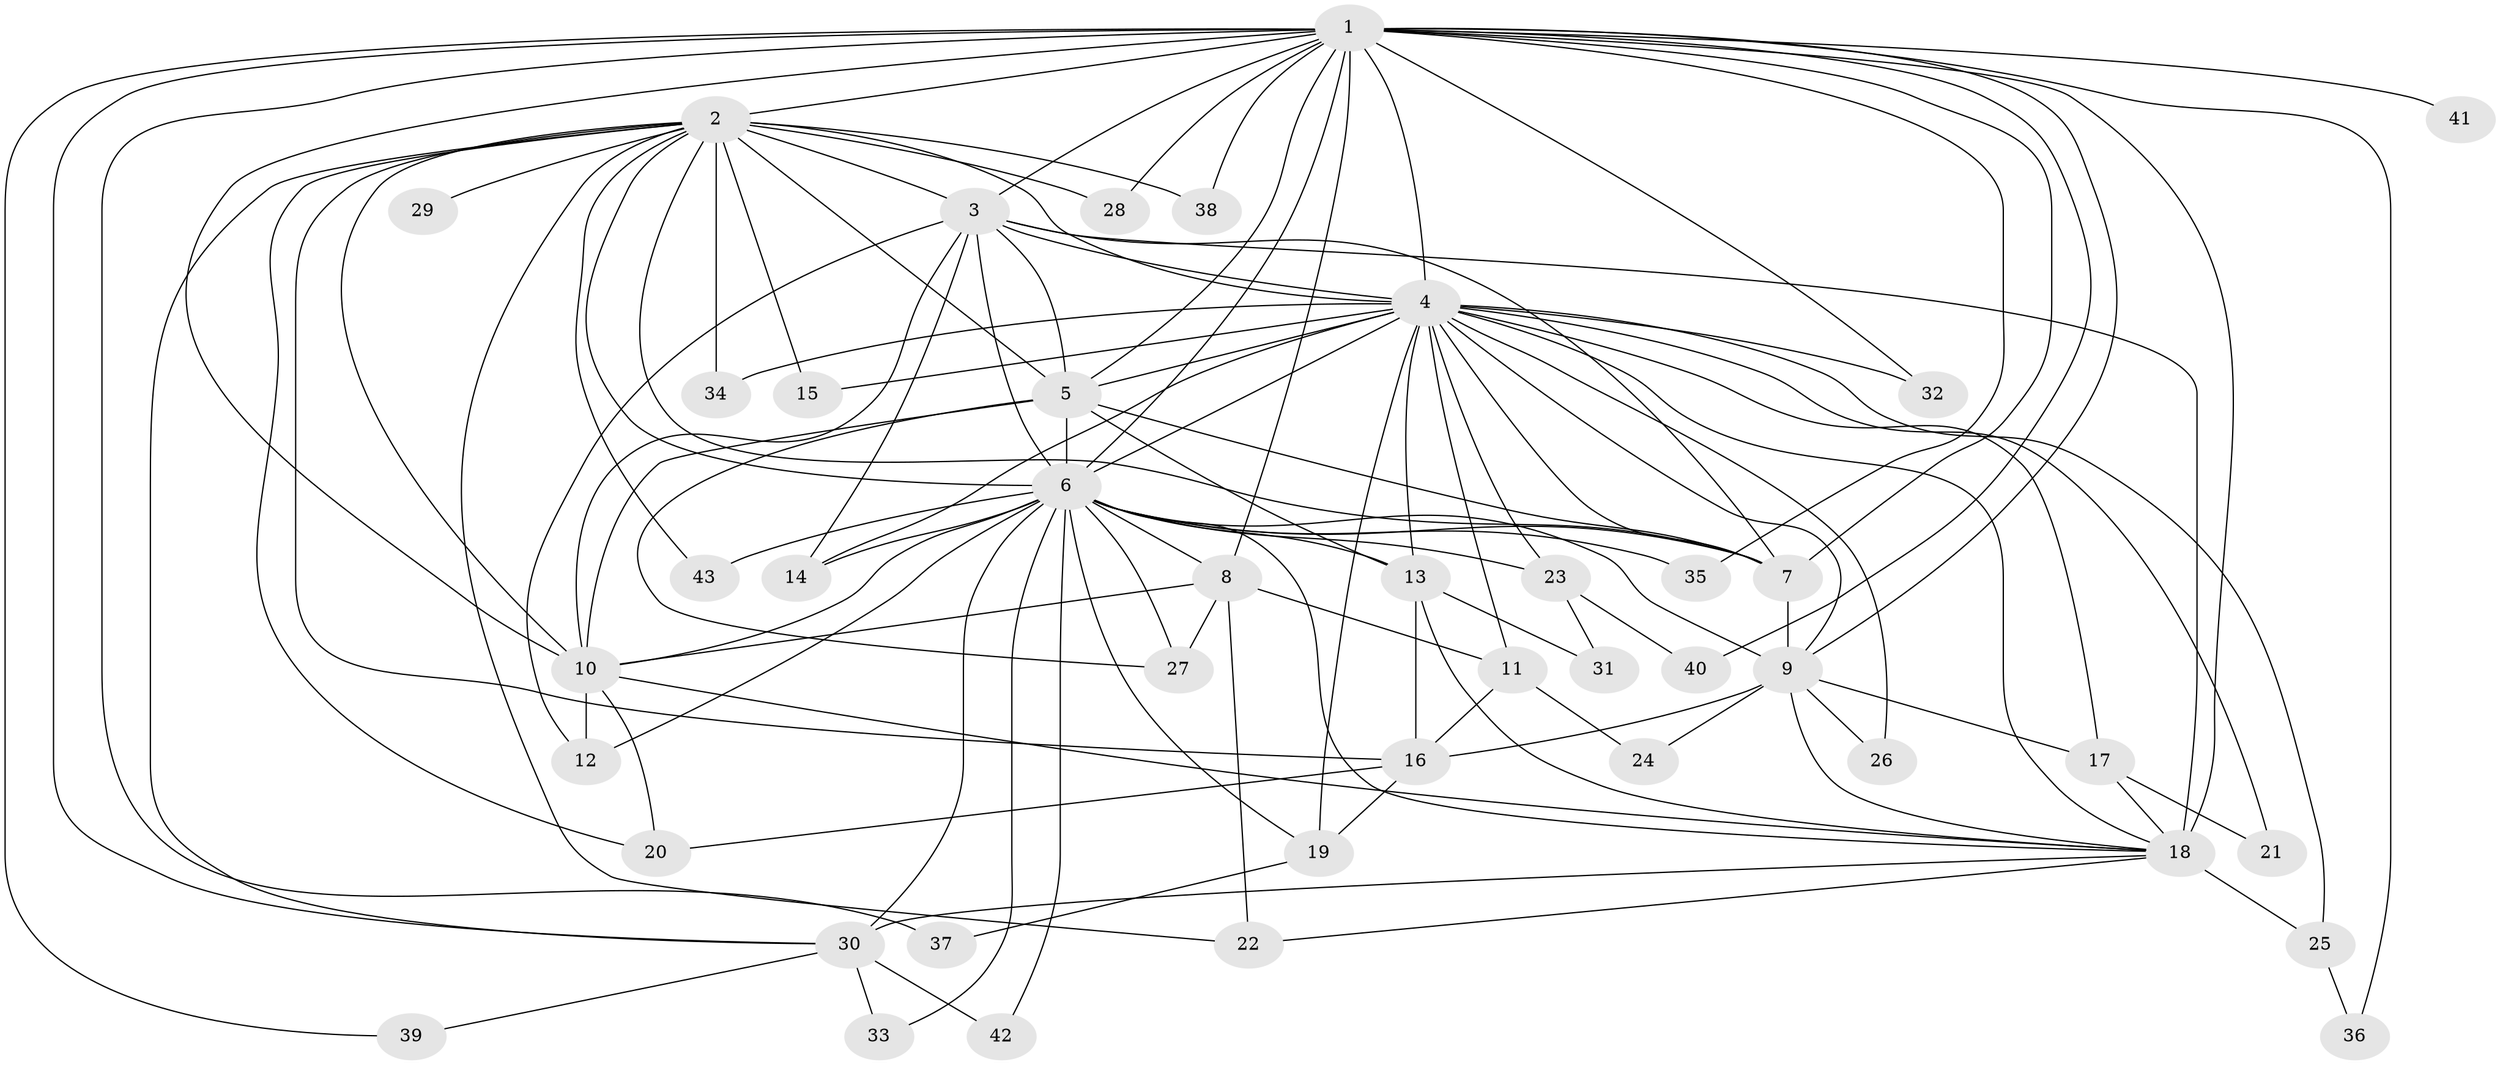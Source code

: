// original degree distribution, {27: 0.011764705882352941, 22: 0.023529411764705882, 17: 0.011764705882352941, 20: 0.03529411764705882, 18: 0.011764705882352941, 16: 0.023529411764705882, 8: 0.011764705882352941, 4: 0.08235294117647059, 3: 0.17647058823529413, 2: 0.5882352941176471, 5: 0.011764705882352941, 6: 0.011764705882352941}
// Generated by graph-tools (version 1.1) at 2025/34/03/09/25 02:34:46]
// undirected, 43 vertices, 114 edges
graph export_dot {
graph [start="1"]
  node [color=gray90,style=filled];
  1;
  2;
  3;
  4;
  5;
  6;
  7;
  8;
  9;
  10;
  11;
  12;
  13;
  14;
  15;
  16;
  17;
  18;
  19;
  20;
  21;
  22;
  23;
  24;
  25;
  26;
  27;
  28;
  29;
  30;
  31;
  32;
  33;
  34;
  35;
  36;
  37;
  38;
  39;
  40;
  41;
  42;
  43;
  1 -- 2 [weight=1.0];
  1 -- 3 [weight=1.0];
  1 -- 4 [weight=2.0];
  1 -- 5 [weight=3.0];
  1 -- 6 [weight=2.0];
  1 -- 7 [weight=1.0];
  1 -- 8 [weight=1.0];
  1 -- 9 [weight=2.0];
  1 -- 10 [weight=1.0];
  1 -- 18 [weight=2.0];
  1 -- 28 [weight=1.0];
  1 -- 30 [weight=1.0];
  1 -- 32 [weight=1.0];
  1 -- 35 [weight=1.0];
  1 -- 36 [weight=1.0];
  1 -- 37 [weight=1.0];
  1 -- 38 [weight=1.0];
  1 -- 39 [weight=1.0];
  1 -- 40 [weight=1.0];
  1 -- 41 [weight=1.0];
  2 -- 3 [weight=1.0];
  2 -- 4 [weight=2.0];
  2 -- 5 [weight=3.0];
  2 -- 6 [weight=2.0];
  2 -- 7 [weight=1.0];
  2 -- 10 [weight=1.0];
  2 -- 15 [weight=1.0];
  2 -- 16 [weight=1.0];
  2 -- 20 [weight=1.0];
  2 -- 22 [weight=1.0];
  2 -- 28 [weight=1.0];
  2 -- 29 [weight=1.0];
  2 -- 30 [weight=1.0];
  2 -- 34 [weight=1.0];
  2 -- 38 [weight=1.0];
  2 -- 43 [weight=1.0];
  3 -- 4 [weight=2.0];
  3 -- 5 [weight=3.0];
  3 -- 6 [weight=2.0];
  3 -- 7 [weight=1.0];
  3 -- 10 [weight=1.0];
  3 -- 12 [weight=1.0];
  3 -- 14 [weight=1.0];
  3 -- 18 [weight=9.0];
  4 -- 5 [weight=4.0];
  4 -- 6 [weight=4.0];
  4 -- 7 [weight=2.0];
  4 -- 9 [weight=2.0];
  4 -- 11 [weight=1.0];
  4 -- 13 [weight=3.0];
  4 -- 14 [weight=1.0];
  4 -- 15 [weight=1.0];
  4 -- 17 [weight=1.0];
  4 -- 18 [weight=1.0];
  4 -- 19 [weight=1.0];
  4 -- 21 [weight=1.0];
  4 -- 23 [weight=1.0];
  4 -- 25 [weight=1.0];
  4 -- 26 [weight=1.0];
  4 -- 32 [weight=1.0];
  4 -- 34 [weight=1.0];
  5 -- 6 [weight=4.0];
  5 -- 7 [weight=3.0];
  5 -- 10 [weight=7.0];
  5 -- 13 [weight=4.0];
  5 -- 27 [weight=1.0];
  6 -- 7 [weight=2.0];
  6 -- 8 [weight=3.0];
  6 -- 9 [weight=1.0];
  6 -- 10 [weight=1.0];
  6 -- 12 [weight=2.0];
  6 -- 13 [weight=1.0];
  6 -- 14 [weight=1.0];
  6 -- 18 [weight=1.0];
  6 -- 19 [weight=1.0];
  6 -- 23 [weight=1.0];
  6 -- 27 [weight=1.0];
  6 -- 30 [weight=1.0];
  6 -- 33 [weight=1.0];
  6 -- 35 [weight=1.0];
  6 -- 42 [weight=1.0];
  6 -- 43 [weight=1.0];
  7 -- 9 [weight=6.0];
  8 -- 10 [weight=2.0];
  8 -- 11 [weight=1.0];
  8 -- 22 [weight=1.0];
  8 -- 27 [weight=1.0];
  9 -- 16 [weight=1.0];
  9 -- 17 [weight=1.0];
  9 -- 18 [weight=1.0];
  9 -- 24 [weight=1.0];
  9 -- 26 [weight=1.0];
  10 -- 12 [weight=1.0];
  10 -- 18 [weight=1.0];
  10 -- 20 [weight=1.0];
  11 -- 16 [weight=1.0];
  11 -- 24 [weight=1.0];
  13 -- 16 [weight=1.0];
  13 -- 18 [weight=1.0];
  13 -- 31 [weight=1.0];
  16 -- 19 [weight=1.0];
  16 -- 20 [weight=1.0];
  17 -- 18 [weight=1.0];
  17 -- 21 [weight=1.0];
  18 -- 22 [weight=1.0];
  18 -- 25 [weight=1.0];
  18 -- 30 [weight=1.0];
  19 -- 37 [weight=1.0];
  23 -- 31 [weight=1.0];
  23 -- 40 [weight=1.0];
  25 -- 36 [weight=1.0];
  30 -- 33 [weight=1.0];
  30 -- 39 [weight=1.0];
  30 -- 42 [weight=1.0];
}
